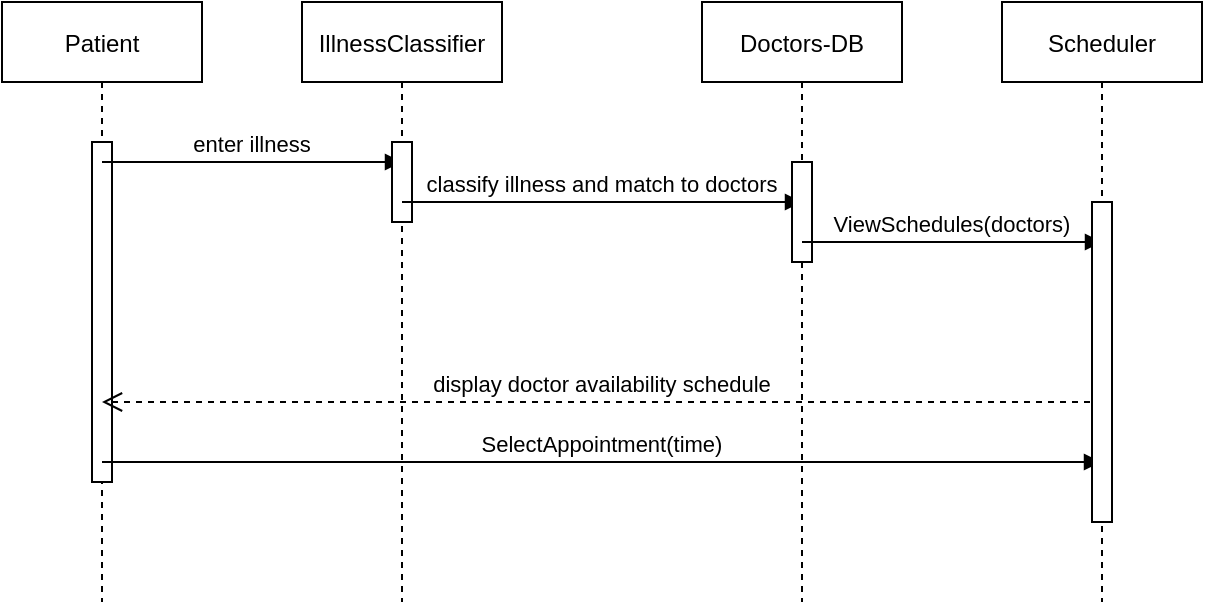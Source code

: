 <mxfile version="15.7.4" type="device"><diagram id="kgpKYQtTHZ0yAKxKKP6v" name="Page-1"><mxGraphModel dx="1422" dy="762" grid="1" gridSize="10" guides="1" tooltips="1" connect="1" arrows="1" fold="1" page="1" pageScale="1" pageWidth="850" pageHeight="1100" math="0" shadow="0"><root><mxCell id="0"/><mxCell id="1" parent="0"/><mxCell id="3nuBFxr9cyL0pnOWT2aG-1" value="Patient" style="shape=umlLifeline;perimeter=lifelinePerimeter;container=1;collapsible=0;recursiveResize=0;rounded=0;shadow=0;strokeWidth=1;" parent="1" vertex="1"><mxGeometry x="50" y="80" width="100" height="300" as="geometry"/></mxCell><mxCell id="gz9C6j7t2z6P-_unx8gr-2" value="" style="points=[];perimeter=orthogonalPerimeter;rounded=0;shadow=0;strokeWidth=1;" vertex="1" parent="3nuBFxr9cyL0pnOWT2aG-1"><mxGeometry x="45" y="70" width="10" height="170" as="geometry"/></mxCell><mxCell id="3nuBFxr9cyL0pnOWT2aG-5" value="IllnessClassifier" style="shape=umlLifeline;perimeter=lifelinePerimeter;container=1;collapsible=0;recursiveResize=0;rounded=0;shadow=0;strokeWidth=1;" parent="1" vertex="1"><mxGeometry x="200" y="80" width="100" height="300" as="geometry"/></mxCell><mxCell id="gz9C6j7t2z6P-_unx8gr-16" value="enter illness" style="verticalAlign=bottom;endArrow=block;shadow=0;strokeWidth=1;" edge="1" parent="3nuBFxr9cyL0pnOWT2aG-5"><mxGeometry relative="1" as="geometry"><mxPoint x="-100" y="80" as="sourcePoint"/><mxPoint x="50" y="80" as="targetPoint"/></mxGeometry></mxCell><mxCell id="gz9C6j7t2z6P-_unx8gr-21" value="SelectAppointment(time)" style="verticalAlign=bottom;endArrow=block;shadow=0;strokeWidth=1;" edge="1" parent="3nuBFxr9cyL0pnOWT2aG-5" target="gz9C6j7t2z6P-_unx8gr-15"><mxGeometry relative="1" as="geometry"><mxPoint x="-100" y="230" as="sourcePoint"/><mxPoint x="50" y="230" as="targetPoint"/></mxGeometry></mxCell><mxCell id="gz9C6j7t2z6P-_unx8gr-3" value="" style="points=[];perimeter=orthogonalPerimeter;rounded=0;shadow=0;strokeWidth=1;" vertex="1" parent="3nuBFxr9cyL0pnOWT2aG-5"><mxGeometry x="45" y="70" width="10" height="40" as="geometry"/></mxCell><mxCell id="gz9C6j7t2z6P-_unx8gr-11" value="Doctors-DB" style="shape=umlLifeline;perimeter=lifelinePerimeter;container=1;collapsible=0;recursiveResize=0;rounded=0;shadow=0;strokeWidth=1;" vertex="1" parent="1"><mxGeometry x="400" y="80" width="100" height="300" as="geometry"/></mxCell><mxCell id="gz9C6j7t2z6P-_unx8gr-17" value="classify illness and match to doctors" style="verticalAlign=bottom;endArrow=block;shadow=0;strokeWidth=1;" edge="1" parent="gz9C6j7t2z6P-_unx8gr-11" source="3nuBFxr9cyL0pnOWT2aG-5"><mxGeometry relative="1" as="geometry"><mxPoint x="-100" y="100" as="sourcePoint"/><mxPoint x="50" y="100" as="targetPoint"/></mxGeometry></mxCell><mxCell id="gz9C6j7t2z6P-_unx8gr-24" value="" style="points=[];perimeter=orthogonalPerimeter;rounded=0;shadow=0;strokeWidth=1;" vertex="1" parent="gz9C6j7t2z6P-_unx8gr-11"><mxGeometry x="45" y="80" width="10" height="50" as="geometry"/></mxCell><mxCell id="gz9C6j7t2z6P-_unx8gr-15" value="Scheduler" style="shape=umlLifeline;perimeter=lifelinePerimeter;container=1;collapsible=0;recursiveResize=0;rounded=0;shadow=0;strokeWidth=1;" vertex="1" parent="1"><mxGeometry x="550" y="80" width="100" height="300" as="geometry"/></mxCell><mxCell id="gz9C6j7t2z6P-_unx8gr-19" value="ViewSchedules(doctors)" style="verticalAlign=bottom;endArrow=block;shadow=0;strokeWidth=1;" edge="1" parent="gz9C6j7t2z6P-_unx8gr-15"><mxGeometry relative="1" as="geometry"><mxPoint x="-100" y="120" as="sourcePoint"/><mxPoint x="50" y="120" as="targetPoint"/></mxGeometry></mxCell><mxCell id="gz9C6j7t2z6P-_unx8gr-20" value="display doctor availability schedule" style="verticalAlign=bottom;endArrow=open;dashed=1;endSize=8;exitX=0;exitY=0.95;shadow=0;strokeWidth=1;" edge="1" parent="gz9C6j7t2z6P-_unx8gr-15" target="3nuBFxr9cyL0pnOWT2aG-1"><mxGeometry relative="1" as="geometry"><mxPoint x="-110" y="200.0" as="targetPoint"/><mxPoint x="50" y="200.0" as="sourcePoint"/></mxGeometry></mxCell><mxCell id="gz9C6j7t2z6P-_unx8gr-25" value="" style="points=[];perimeter=orthogonalPerimeter;rounded=0;shadow=0;strokeWidth=1;" vertex="1" parent="gz9C6j7t2z6P-_unx8gr-15"><mxGeometry x="45" y="100" width="10" height="160" as="geometry"/></mxCell></root></mxGraphModel></diagram></mxfile>